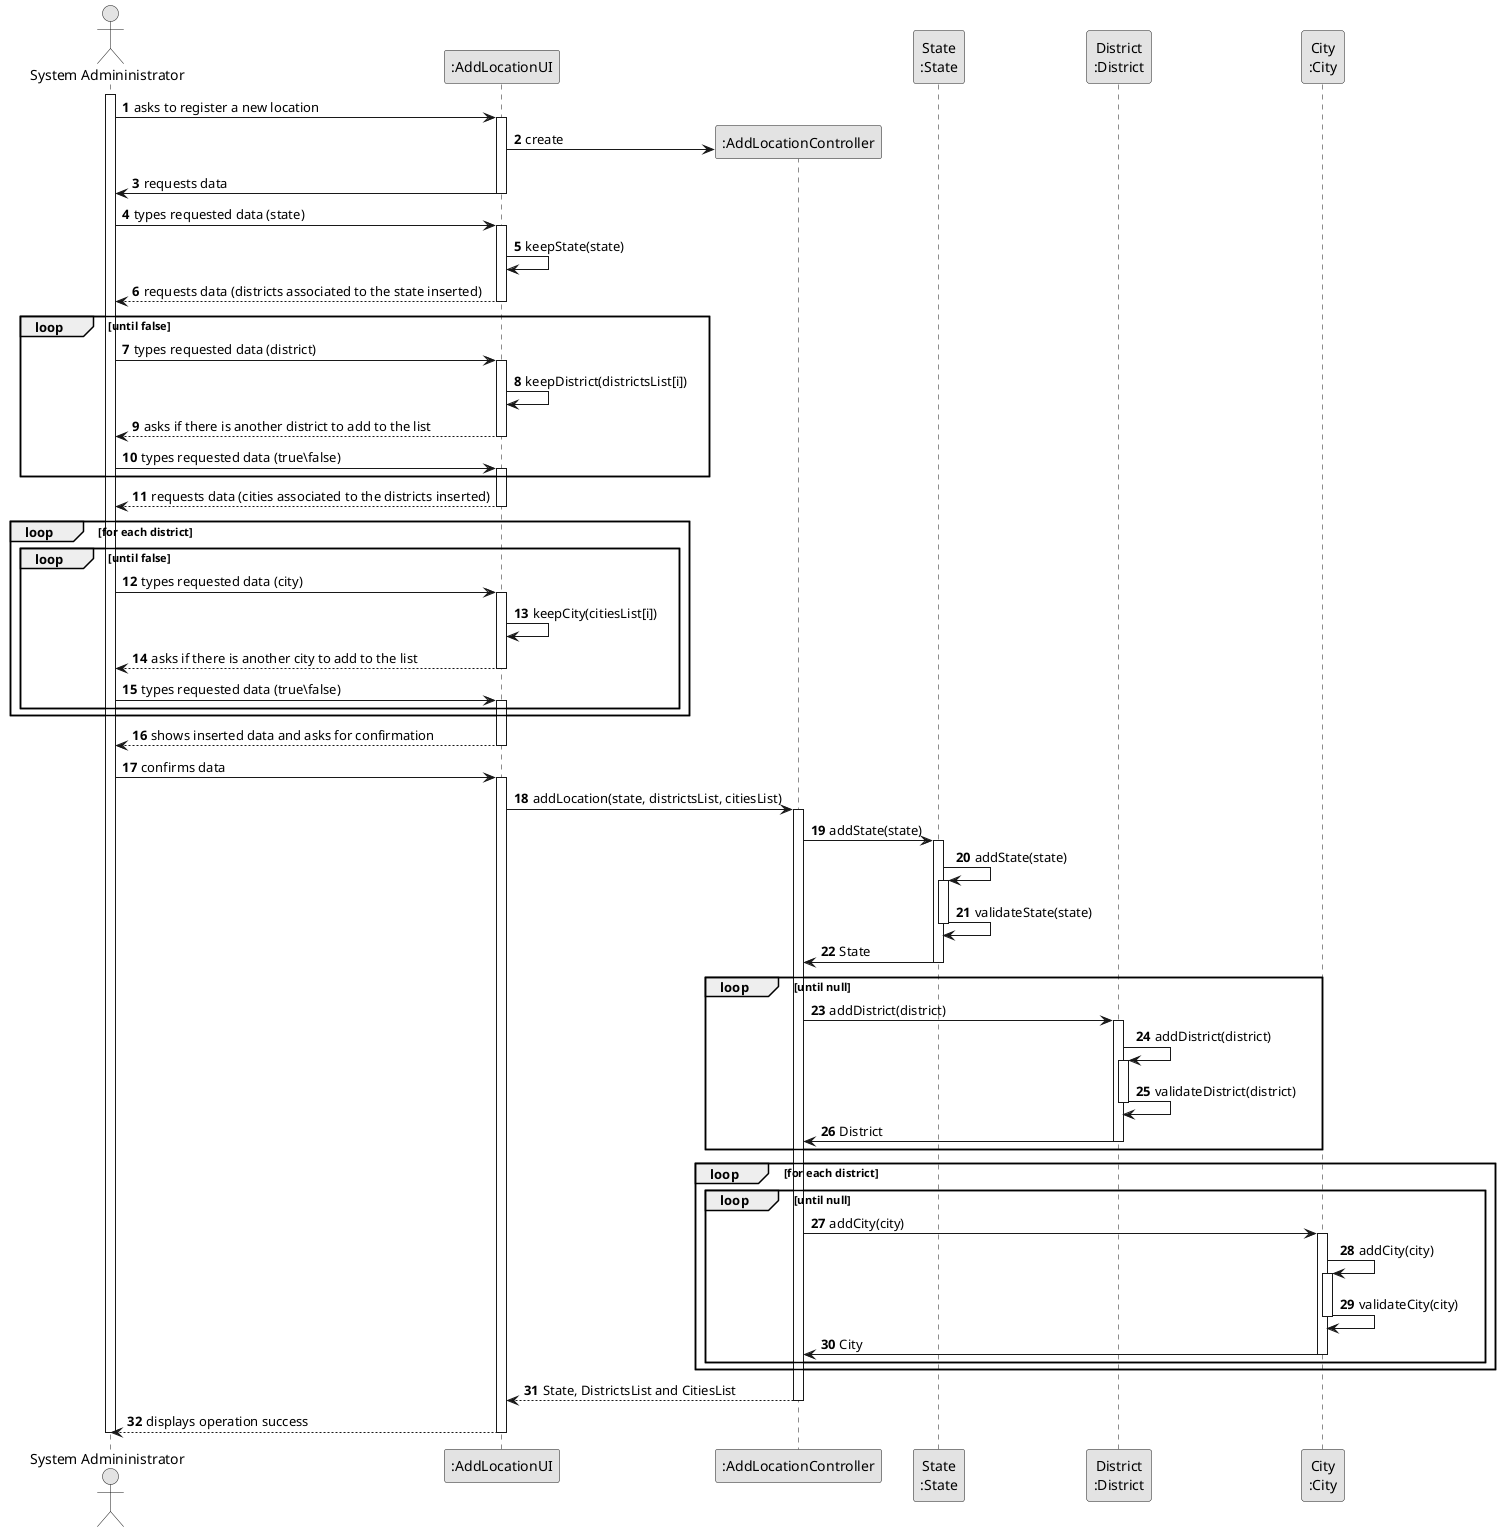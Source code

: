 @startuml
skinparam monochrome true
skinparam packageStyle rectangle
skinparam shadowing false

autonumber

'hide footbox
actor "System Admininistrator" as Admin
participant ":AddLocationUI" as AddLocationUI
participant ":AddLocationController" as AddLocationController
participant "State\n:State" as State
participant "District\n:District" as District
participant "City\n:City" as City

activate Admin

    Admin -> AddLocationUI : asks to register a new location

        activate AddLocationUI
            create AddLocationController
            AddLocationUI -> AddLocationController** : create
            AddLocationUI -> Admin : requests data
        deactivate AddLocationUI

    Admin -> AddLocationUI : types requested data (state)
        activate AddLocationUI
                AddLocationUI -> AddLocationUI : keepState(state)
            AddLocationUI --> Admin :  requests data (districts associated to the state inserted)
        deactivate AddLocationUI
    loop until false

    Admin -> AddLocationUI : types requested data (district)
        activate AddLocationUI

        AddLocationUI -> AddLocationUI : keepDistrict(districtsList[i])
        AddLocationUI --> Admin :  asks if there is another district to add to the list
        deactivate AddLocationUI
    Admin -> AddLocationUI : types requested data (true\false)
        activate AddLocationUI
    end
            AddLocationUI --> Admin :  requests data (cities associated to the districts inserted)
        deactivate AddLocationUI
    loop for each district
        loop until false
            Admin -> AddLocationUI : types requested data (city)
            activate AddLocationUI

            AddLocationUI -> AddLocationUI : keepCity(citiesList[i])
            AddLocationUI --> Admin :  asks if there is another city to add to the list
            deactivate AddLocationUI
        Admin -> AddLocationUI : types requested data (true\false)
            activate AddLocationUI
        end
    end
        AddLocationUI --> Admin : shows inserted data and asks for confirmation
        deactivate AddLocationUI

    Admin -> AddLocationUI : confirms data
    activate AddLocationUI

        AddLocationUI -> AddLocationController : addLocation(state, districtsList, citiesList)
        activate AddLocationController

                AddLocationController -> State : addState(state)
                activate State
                        State -> State : addState(state)
                            activate State
                                State -> State : validateState(state)
                            deactivate State
                        State -> AddLocationController : State
                deactivate State
                loop until null
                AddLocationController -> District : addDistrict(district)
                activate District
                        District -> District : addDistrict(district)
                            activate District
                                District -> District : validateDistrict(district)
                            deactivate District
                        District -> AddLocationController : District
                deactivate District
                end
                loop for each district
                loop until null
                AddLocationController -> City : addCity(city)
                activate City
                        City -> City : addCity(city)
                            activate City
                                City -> City : validateCity(city)
                            deactivate City
                        City -> AddLocationController : City
                deactivate City
                end
                end
                AddLocationController --> AddLocationUI : State, DistrictsList and CitiesList
            deactivate AddLocationController
        AddLocationUI --> Admin : displays operation success
    deactivate AddLocationUI

deactivate Admin

@enduml